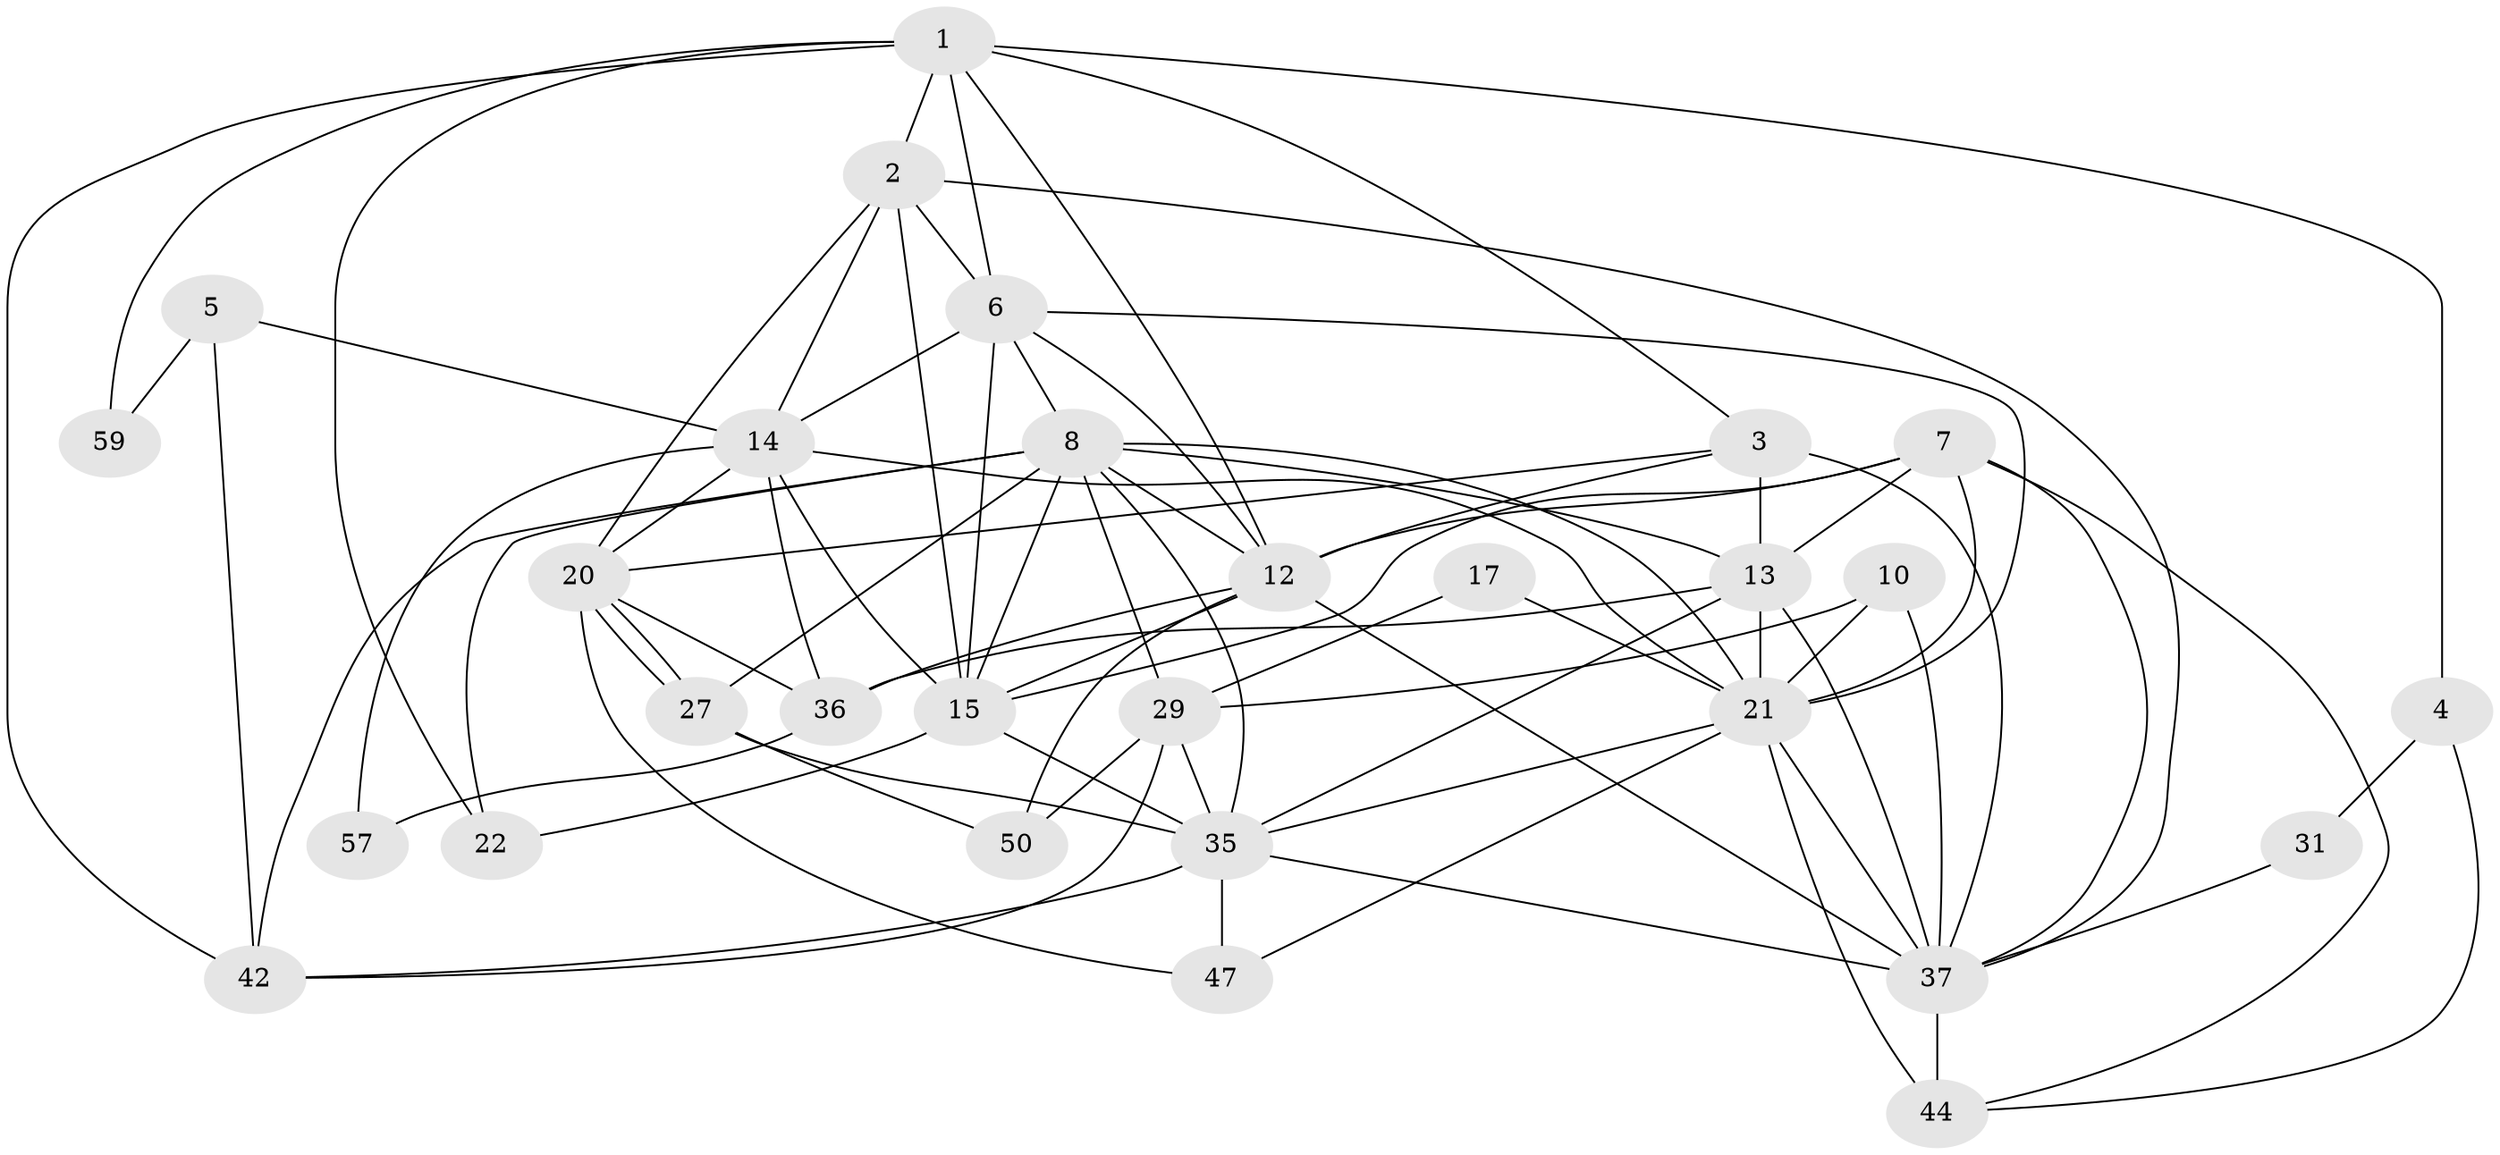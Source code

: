 // original degree distribution, {9: 0.01694915254237288, 5: 0.11864406779661017, 4: 0.2542372881355932, 3: 0.3220338983050847, 2: 0.13559322033898305, 7: 0.05084745762711865, 6: 0.0847457627118644, 8: 0.01694915254237288}
// Generated by graph-tools (version 1.1) at 2025/14/03/09/25 04:14:51]
// undirected, 29 vertices, 81 edges
graph export_dot {
graph [start="1"]
  node [color=gray90,style=filled];
  1;
  2 [super="+52"];
  3 [super="+41"];
  4;
  5;
  6 [super="+9"];
  7 [super="+11"];
  8 [super="+33+26+19"];
  10;
  12 [super="+28+23"];
  13 [super="+18+16+40"];
  14 [super="+45"];
  15 [super="+53+38"];
  17;
  20 [super="+24"];
  21 [super="+32+25"];
  22;
  27 [super="+46"];
  29 [super="+30"];
  31;
  35 [super="+55"];
  36 [super="+51"];
  37 [super="+48+49"];
  42 [super="+43"];
  44;
  47;
  50;
  57;
  59;
  1 -- 42;
  1 -- 3;
  1 -- 4;
  1 -- 22;
  1 -- 59;
  1 -- 12;
  1 -- 6;
  1 -- 2;
  2 -- 37;
  2 -- 15;
  2 -- 14;
  2 -- 6;
  2 -- 20;
  3 -- 20;
  3 -- 37;
  3 -- 13;
  3 -- 12;
  4 -- 44;
  4 -- 31;
  5 -- 59;
  5 -- 14;
  5 -- 42;
  6 -- 14;
  6 -- 21;
  6 -- 8;
  6 -- 12;
  6 -- 15;
  7 -- 37;
  7 -- 15;
  7 -- 12;
  7 -- 13;
  7 -- 44;
  7 -- 21;
  8 -- 21;
  8 -- 22;
  8 -- 15;
  8 -- 29;
  8 -- 13;
  8 -- 35;
  8 -- 42;
  8 -- 12;
  8 -- 27;
  10 -- 37;
  10 -- 21;
  10 -- 29;
  12 -- 36;
  12 -- 37;
  12 -- 15;
  12 -- 50;
  13 -- 36;
  13 -- 21;
  13 -- 37;
  13 -- 35;
  14 -- 20;
  14 -- 15;
  14 -- 36;
  14 -- 57;
  14 -- 21;
  15 -- 35 [weight=2];
  15 -- 22;
  17 -- 29 [weight=2];
  17 -- 21;
  20 -- 47;
  20 -- 27;
  20 -- 27;
  20 -- 36;
  21 -- 44 [weight=2];
  21 -- 47;
  21 -- 37 [weight=2];
  21 -- 35;
  27 -- 50;
  27 -- 35;
  29 -- 50;
  29 -- 35;
  29 -- 42;
  31 -- 37;
  35 -- 37;
  35 -- 47;
  35 -- 42;
  36 -- 57;
  37 -- 44;
}
